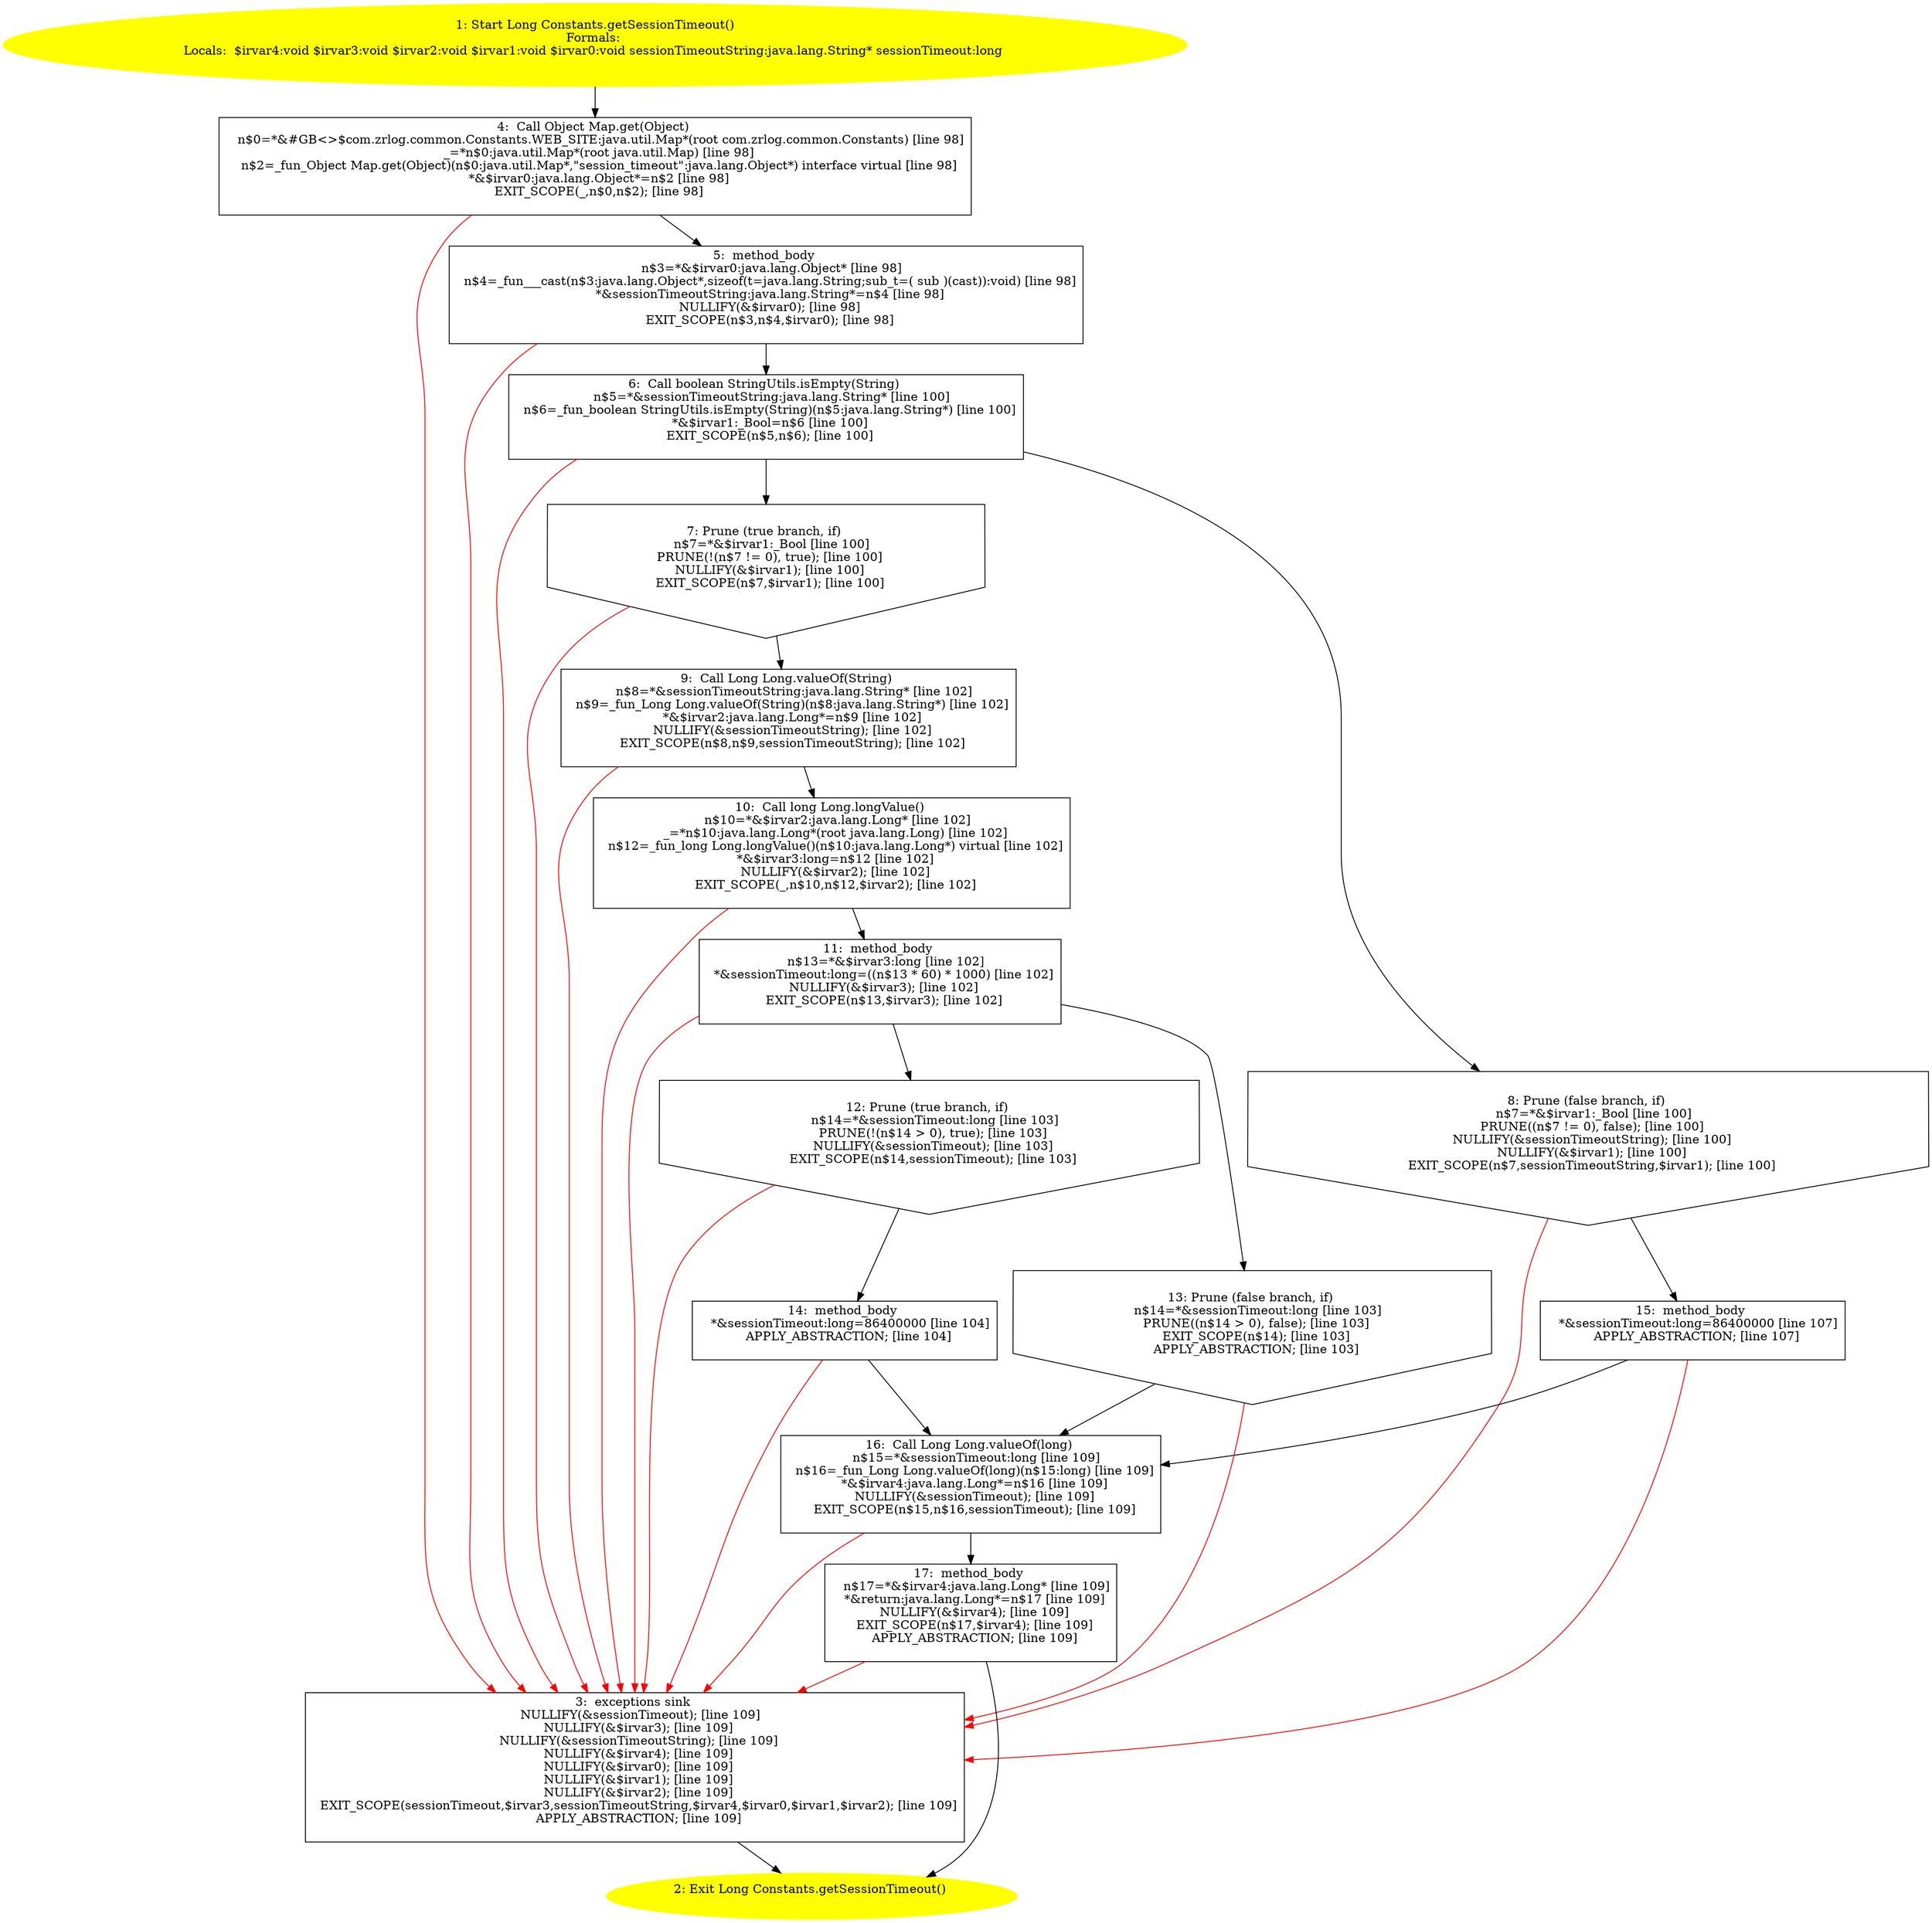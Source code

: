 /* @generated */
digraph cfg {
"com.zrlog.common.Constants.getSessionTimeout():java.lang.Long.0582f84aabd6832a5a8959423cc27295_1" [label="1: Start Long Constants.getSessionTimeout()\nFormals: \nLocals:  $irvar4:void $irvar3:void $irvar2:void $irvar1:void $irvar0:void sessionTimeoutString:java.lang.String* sessionTimeout:long \n  " color=yellow style=filled]
	

	 "com.zrlog.common.Constants.getSessionTimeout():java.lang.Long.0582f84aabd6832a5a8959423cc27295_1" -> "com.zrlog.common.Constants.getSessionTimeout():java.lang.Long.0582f84aabd6832a5a8959423cc27295_4" ;
"com.zrlog.common.Constants.getSessionTimeout():java.lang.Long.0582f84aabd6832a5a8959423cc27295_2" [label="2: Exit Long Constants.getSessionTimeout() \n  " color=yellow style=filled]
	

"com.zrlog.common.Constants.getSessionTimeout():java.lang.Long.0582f84aabd6832a5a8959423cc27295_3" [label="3:  exceptions sink \n   NULLIFY(&sessionTimeout); [line 109]\n  NULLIFY(&$irvar3); [line 109]\n  NULLIFY(&sessionTimeoutString); [line 109]\n  NULLIFY(&$irvar4); [line 109]\n  NULLIFY(&$irvar0); [line 109]\n  NULLIFY(&$irvar1); [line 109]\n  NULLIFY(&$irvar2); [line 109]\n  EXIT_SCOPE(sessionTimeout,$irvar3,sessionTimeoutString,$irvar4,$irvar0,$irvar1,$irvar2); [line 109]\n  APPLY_ABSTRACTION; [line 109]\n " shape="box"]
	

	 "com.zrlog.common.Constants.getSessionTimeout():java.lang.Long.0582f84aabd6832a5a8959423cc27295_3" -> "com.zrlog.common.Constants.getSessionTimeout():java.lang.Long.0582f84aabd6832a5a8959423cc27295_2" ;
"com.zrlog.common.Constants.getSessionTimeout():java.lang.Long.0582f84aabd6832a5a8959423cc27295_4" [label="4:  Call Object Map.get(Object) \n   n$0=*&#GB<>$com.zrlog.common.Constants.WEB_SITE:java.util.Map*(root com.zrlog.common.Constants) [line 98]\n  _=*n$0:java.util.Map*(root java.util.Map) [line 98]\n  n$2=_fun_Object Map.get(Object)(n$0:java.util.Map*,\"session_timeout\":java.lang.Object*) interface virtual [line 98]\n  *&$irvar0:java.lang.Object*=n$2 [line 98]\n  EXIT_SCOPE(_,n$0,n$2); [line 98]\n " shape="box"]
	

	 "com.zrlog.common.Constants.getSessionTimeout():java.lang.Long.0582f84aabd6832a5a8959423cc27295_4" -> "com.zrlog.common.Constants.getSessionTimeout():java.lang.Long.0582f84aabd6832a5a8959423cc27295_5" ;
	 "com.zrlog.common.Constants.getSessionTimeout():java.lang.Long.0582f84aabd6832a5a8959423cc27295_4" -> "com.zrlog.common.Constants.getSessionTimeout():java.lang.Long.0582f84aabd6832a5a8959423cc27295_3" [color="red" ];
"com.zrlog.common.Constants.getSessionTimeout():java.lang.Long.0582f84aabd6832a5a8959423cc27295_5" [label="5:  method_body \n   n$3=*&$irvar0:java.lang.Object* [line 98]\n  n$4=_fun___cast(n$3:java.lang.Object*,sizeof(t=java.lang.String;sub_t=( sub )(cast)):void) [line 98]\n  *&sessionTimeoutString:java.lang.String*=n$4 [line 98]\n  NULLIFY(&$irvar0); [line 98]\n  EXIT_SCOPE(n$3,n$4,$irvar0); [line 98]\n " shape="box"]
	

	 "com.zrlog.common.Constants.getSessionTimeout():java.lang.Long.0582f84aabd6832a5a8959423cc27295_5" -> "com.zrlog.common.Constants.getSessionTimeout():java.lang.Long.0582f84aabd6832a5a8959423cc27295_6" ;
	 "com.zrlog.common.Constants.getSessionTimeout():java.lang.Long.0582f84aabd6832a5a8959423cc27295_5" -> "com.zrlog.common.Constants.getSessionTimeout():java.lang.Long.0582f84aabd6832a5a8959423cc27295_3" [color="red" ];
"com.zrlog.common.Constants.getSessionTimeout():java.lang.Long.0582f84aabd6832a5a8959423cc27295_6" [label="6:  Call boolean StringUtils.isEmpty(String) \n   n$5=*&sessionTimeoutString:java.lang.String* [line 100]\n  n$6=_fun_boolean StringUtils.isEmpty(String)(n$5:java.lang.String*) [line 100]\n  *&$irvar1:_Bool=n$6 [line 100]\n  EXIT_SCOPE(n$5,n$6); [line 100]\n " shape="box"]
	

	 "com.zrlog.common.Constants.getSessionTimeout():java.lang.Long.0582f84aabd6832a5a8959423cc27295_6" -> "com.zrlog.common.Constants.getSessionTimeout():java.lang.Long.0582f84aabd6832a5a8959423cc27295_7" ;
	 "com.zrlog.common.Constants.getSessionTimeout():java.lang.Long.0582f84aabd6832a5a8959423cc27295_6" -> "com.zrlog.common.Constants.getSessionTimeout():java.lang.Long.0582f84aabd6832a5a8959423cc27295_8" ;
	 "com.zrlog.common.Constants.getSessionTimeout():java.lang.Long.0582f84aabd6832a5a8959423cc27295_6" -> "com.zrlog.common.Constants.getSessionTimeout():java.lang.Long.0582f84aabd6832a5a8959423cc27295_3" [color="red" ];
"com.zrlog.common.Constants.getSessionTimeout():java.lang.Long.0582f84aabd6832a5a8959423cc27295_7" [label="7: Prune (true branch, if) \n   n$7=*&$irvar1:_Bool [line 100]\n  PRUNE(!(n$7 != 0), true); [line 100]\n  NULLIFY(&$irvar1); [line 100]\n  EXIT_SCOPE(n$7,$irvar1); [line 100]\n " shape="invhouse"]
	

	 "com.zrlog.common.Constants.getSessionTimeout():java.lang.Long.0582f84aabd6832a5a8959423cc27295_7" -> "com.zrlog.common.Constants.getSessionTimeout():java.lang.Long.0582f84aabd6832a5a8959423cc27295_9" ;
	 "com.zrlog.common.Constants.getSessionTimeout():java.lang.Long.0582f84aabd6832a5a8959423cc27295_7" -> "com.zrlog.common.Constants.getSessionTimeout():java.lang.Long.0582f84aabd6832a5a8959423cc27295_3" [color="red" ];
"com.zrlog.common.Constants.getSessionTimeout():java.lang.Long.0582f84aabd6832a5a8959423cc27295_8" [label="8: Prune (false branch, if) \n   n$7=*&$irvar1:_Bool [line 100]\n  PRUNE((n$7 != 0), false); [line 100]\n  NULLIFY(&sessionTimeoutString); [line 100]\n  NULLIFY(&$irvar1); [line 100]\n  EXIT_SCOPE(n$7,sessionTimeoutString,$irvar1); [line 100]\n " shape="invhouse"]
	

	 "com.zrlog.common.Constants.getSessionTimeout():java.lang.Long.0582f84aabd6832a5a8959423cc27295_8" -> "com.zrlog.common.Constants.getSessionTimeout():java.lang.Long.0582f84aabd6832a5a8959423cc27295_15" ;
	 "com.zrlog.common.Constants.getSessionTimeout():java.lang.Long.0582f84aabd6832a5a8959423cc27295_8" -> "com.zrlog.common.Constants.getSessionTimeout():java.lang.Long.0582f84aabd6832a5a8959423cc27295_3" [color="red" ];
"com.zrlog.common.Constants.getSessionTimeout():java.lang.Long.0582f84aabd6832a5a8959423cc27295_9" [label="9:  Call Long Long.valueOf(String) \n   n$8=*&sessionTimeoutString:java.lang.String* [line 102]\n  n$9=_fun_Long Long.valueOf(String)(n$8:java.lang.String*) [line 102]\n  *&$irvar2:java.lang.Long*=n$9 [line 102]\n  NULLIFY(&sessionTimeoutString); [line 102]\n  EXIT_SCOPE(n$8,n$9,sessionTimeoutString); [line 102]\n " shape="box"]
	

	 "com.zrlog.common.Constants.getSessionTimeout():java.lang.Long.0582f84aabd6832a5a8959423cc27295_9" -> "com.zrlog.common.Constants.getSessionTimeout():java.lang.Long.0582f84aabd6832a5a8959423cc27295_10" ;
	 "com.zrlog.common.Constants.getSessionTimeout():java.lang.Long.0582f84aabd6832a5a8959423cc27295_9" -> "com.zrlog.common.Constants.getSessionTimeout():java.lang.Long.0582f84aabd6832a5a8959423cc27295_3" [color="red" ];
"com.zrlog.common.Constants.getSessionTimeout():java.lang.Long.0582f84aabd6832a5a8959423cc27295_10" [label="10:  Call long Long.longValue() \n   n$10=*&$irvar2:java.lang.Long* [line 102]\n  _=*n$10:java.lang.Long*(root java.lang.Long) [line 102]\n  n$12=_fun_long Long.longValue()(n$10:java.lang.Long*) virtual [line 102]\n  *&$irvar3:long=n$12 [line 102]\n  NULLIFY(&$irvar2); [line 102]\n  EXIT_SCOPE(_,n$10,n$12,$irvar2); [line 102]\n " shape="box"]
	

	 "com.zrlog.common.Constants.getSessionTimeout():java.lang.Long.0582f84aabd6832a5a8959423cc27295_10" -> "com.zrlog.common.Constants.getSessionTimeout():java.lang.Long.0582f84aabd6832a5a8959423cc27295_11" ;
	 "com.zrlog.common.Constants.getSessionTimeout():java.lang.Long.0582f84aabd6832a5a8959423cc27295_10" -> "com.zrlog.common.Constants.getSessionTimeout():java.lang.Long.0582f84aabd6832a5a8959423cc27295_3" [color="red" ];
"com.zrlog.common.Constants.getSessionTimeout():java.lang.Long.0582f84aabd6832a5a8959423cc27295_11" [label="11:  method_body \n   n$13=*&$irvar3:long [line 102]\n  *&sessionTimeout:long=((n$13 * 60) * 1000) [line 102]\n  NULLIFY(&$irvar3); [line 102]\n  EXIT_SCOPE(n$13,$irvar3); [line 102]\n " shape="box"]
	

	 "com.zrlog.common.Constants.getSessionTimeout():java.lang.Long.0582f84aabd6832a5a8959423cc27295_11" -> "com.zrlog.common.Constants.getSessionTimeout():java.lang.Long.0582f84aabd6832a5a8959423cc27295_12" ;
	 "com.zrlog.common.Constants.getSessionTimeout():java.lang.Long.0582f84aabd6832a5a8959423cc27295_11" -> "com.zrlog.common.Constants.getSessionTimeout():java.lang.Long.0582f84aabd6832a5a8959423cc27295_13" ;
	 "com.zrlog.common.Constants.getSessionTimeout():java.lang.Long.0582f84aabd6832a5a8959423cc27295_11" -> "com.zrlog.common.Constants.getSessionTimeout():java.lang.Long.0582f84aabd6832a5a8959423cc27295_3" [color="red" ];
"com.zrlog.common.Constants.getSessionTimeout():java.lang.Long.0582f84aabd6832a5a8959423cc27295_12" [label="12: Prune (true branch, if) \n   n$14=*&sessionTimeout:long [line 103]\n  PRUNE(!(n$14 > 0), true); [line 103]\n  NULLIFY(&sessionTimeout); [line 103]\n  EXIT_SCOPE(n$14,sessionTimeout); [line 103]\n " shape="invhouse"]
	

	 "com.zrlog.common.Constants.getSessionTimeout():java.lang.Long.0582f84aabd6832a5a8959423cc27295_12" -> "com.zrlog.common.Constants.getSessionTimeout():java.lang.Long.0582f84aabd6832a5a8959423cc27295_14" ;
	 "com.zrlog.common.Constants.getSessionTimeout():java.lang.Long.0582f84aabd6832a5a8959423cc27295_12" -> "com.zrlog.common.Constants.getSessionTimeout():java.lang.Long.0582f84aabd6832a5a8959423cc27295_3" [color="red" ];
"com.zrlog.common.Constants.getSessionTimeout():java.lang.Long.0582f84aabd6832a5a8959423cc27295_13" [label="13: Prune (false branch, if) \n   n$14=*&sessionTimeout:long [line 103]\n  PRUNE((n$14 > 0), false); [line 103]\n  EXIT_SCOPE(n$14); [line 103]\n  APPLY_ABSTRACTION; [line 103]\n " shape="invhouse"]
	

	 "com.zrlog.common.Constants.getSessionTimeout():java.lang.Long.0582f84aabd6832a5a8959423cc27295_13" -> "com.zrlog.common.Constants.getSessionTimeout():java.lang.Long.0582f84aabd6832a5a8959423cc27295_16" ;
	 "com.zrlog.common.Constants.getSessionTimeout():java.lang.Long.0582f84aabd6832a5a8959423cc27295_13" -> "com.zrlog.common.Constants.getSessionTimeout():java.lang.Long.0582f84aabd6832a5a8959423cc27295_3" [color="red" ];
"com.zrlog.common.Constants.getSessionTimeout():java.lang.Long.0582f84aabd6832a5a8959423cc27295_14" [label="14:  method_body \n   *&sessionTimeout:long=86400000 [line 104]\n  APPLY_ABSTRACTION; [line 104]\n " shape="box"]
	

	 "com.zrlog.common.Constants.getSessionTimeout():java.lang.Long.0582f84aabd6832a5a8959423cc27295_14" -> "com.zrlog.common.Constants.getSessionTimeout():java.lang.Long.0582f84aabd6832a5a8959423cc27295_16" ;
	 "com.zrlog.common.Constants.getSessionTimeout():java.lang.Long.0582f84aabd6832a5a8959423cc27295_14" -> "com.zrlog.common.Constants.getSessionTimeout():java.lang.Long.0582f84aabd6832a5a8959423cc27295_3" [color="red" ];
"com.zrlog.common.Constants.getSessionTimeout():java.lang.Long.0582f84aabd6832a5a8959423cc27295_15" [label="15:  method_body \n   *&sessionTimeout:long=86400000 [line 107]\n  APPLY_ABSTRACTION; [line 107]\n " shape="box"]
	

	 "com.zrlog.common.Constants.getSessionTimeout():java.lang.Long.0582f84aabd6832a5a8959423cc27295_15" -> "com.zrlog.common.Constants.getSessionTimeout():java.lang.Long.0582f84aabd6832a5a8959423cc27295_16" ;
	 "com.zrlog.common.Constants.getSessionTimeout():java.lang.Long.0582f84aabd6832a5a8959423cc27295_15" -> "com.zrlog.common.Constants.getSessionTimeout():java.lang.Long.0582f84aabd6832a5a8959423cc27295_3" [color="red" ];
"com.zrlog.common.Constants.getSessionTimeout():java.lang.Long.0582f84aabd6832a5a8959423cc27295_16" [label="16:  Call Long Long.valueOf(long) \n   n$15=*&sessionTimeout:long [line 109]\n  n$16=_fun_Long Long.valueOf(long)(n$15:long) [line 109]\n  *&$irvar4:java.lang.Long*=n$16 [line 109]\n  NULLIFY(&sessionTimeout); [line 109]\n  EXIT_SCOPE(n$15,n$16,sessionTimeout); [line 109]\n " shape="box"]
	

	 "com.zrlog.common.Constants.getSessionTimeout():java.lang.Long.0582f84aabd6832a5a8959423cc27295_16" -> "com.zrlog.common.Constants.getSessionTimeout():java.lang.Long.0582f84aabd6832a5a8959423cc27295_17" ;
	 "com.zrlog.common.Constants.getSessionTimeout():java.lang.Long.0582f84aabd6832a5a8959423cc27295_16" -> "com.zrlog.common.Constants.getSessionTimeout():java.lang.Long.0582f84aabd6832a5a8959423cc27295_3" [color="red" ];
"com.zrlog.common.Constants.getSessionTimeout():java.lang.Long.0582f84aabd6832a5a8959423cc27295_17" [label="17:  method_body \n   n$17=*&$irvar4:java.lang.Long* [line 109]\n  *&return:java.lang.Long*=n$17 [line 109]\n  NULLIFY(&$irvar4); [line 109]\n  EXIT_SCOPE(n$17,$irvar4); [line 109]\n  APPLY_ABSTRACTION; [line 109]\n " shape="box"]
	

	 "com.zrlog.common.Constants.getSessionTimeout():java.lang.Long.0582f84aabd6832a5a8959423cc27295_17" -> "com.zrlog.common.Constants.getSessionTimeout():java.lang.Long.0582f84aabd6832a5a8959423cc27295_2" ;
	 "com.zrlog.common.Constants.getSessionTimeout():java.lang.Long.0582f84aabd6832a5a8959423cc27295_17" -> "com.zrlog.common.Constants.getSessionTimeout():java.lang.Long.0582f84aabd6832a5a8959423cc27295_3" [color="red" ];
}

